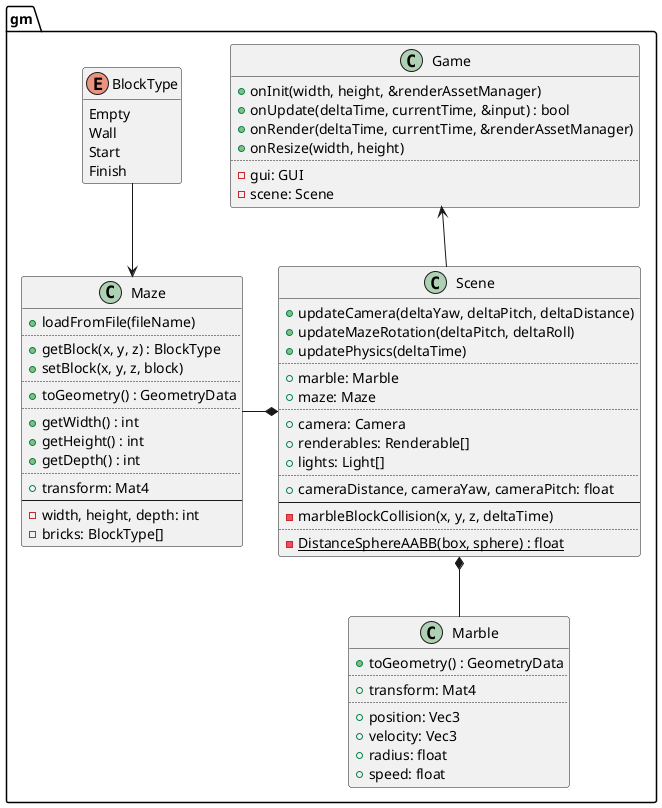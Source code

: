 @startuml
set separator ::

class gm::Game {
	+onInit(width, height, &renderAssetManager)
	+onUpdate(deltaTime, currentTime, &input) : bool
	+onRender(deltaTime, currentTime, &renderAssetManager)
	+onResize(width, height)
	..
	-gui: GUI
	-scene: Scene
}

class gm::Scene {
	+updateCamera(deltaYaw, deltaPitch, deltaDistance)
	+updateMazeRotation(deltaPitch, deltaRoll)
	+updatePhysics(deltaTime)
	..
	+marble: Marble
	+maze: Maze
	..
	+camera: Camera
	+renderables: Renderable[]
	+lights: Light[]
	..
	+cameraDistance, cameraYaw, cameraPitch: float
	--
	-marbleBlockCollision(x, y, z, deltaTime)
	..
	{static} -DistanceSphereAABB(box, sphere) : float
}

enum gm::BlockType {
	Empty
	Wall
	Start
	Finish
}
hide BlockType methods

class gm::Maze {
	+loadFromFile(fileName)
	..
	+getBlock(x, y, z) : BlockType
	+setBlock(x, y, z, block)
	..
	+toGeometry() : GeometryData
	..
	+getWidth() : int
	+getHeight() : int
	+getDepth() : int
	..
	+transform: Mat4
	--
	-width, height, depth: int
	-bricks: BlockType[]
}

class gm::Marble {
	+toGeometry() : GeometryData
	..
	+transform: Mat4
	..
	+position: Vec3
	+velocity: Vec3
	+radius: float
	+speed: float
}

Maze <-up- BlockType

Scene *-left- Maze
Scene *-down- Marble

Game <-- Scene

@enduml
